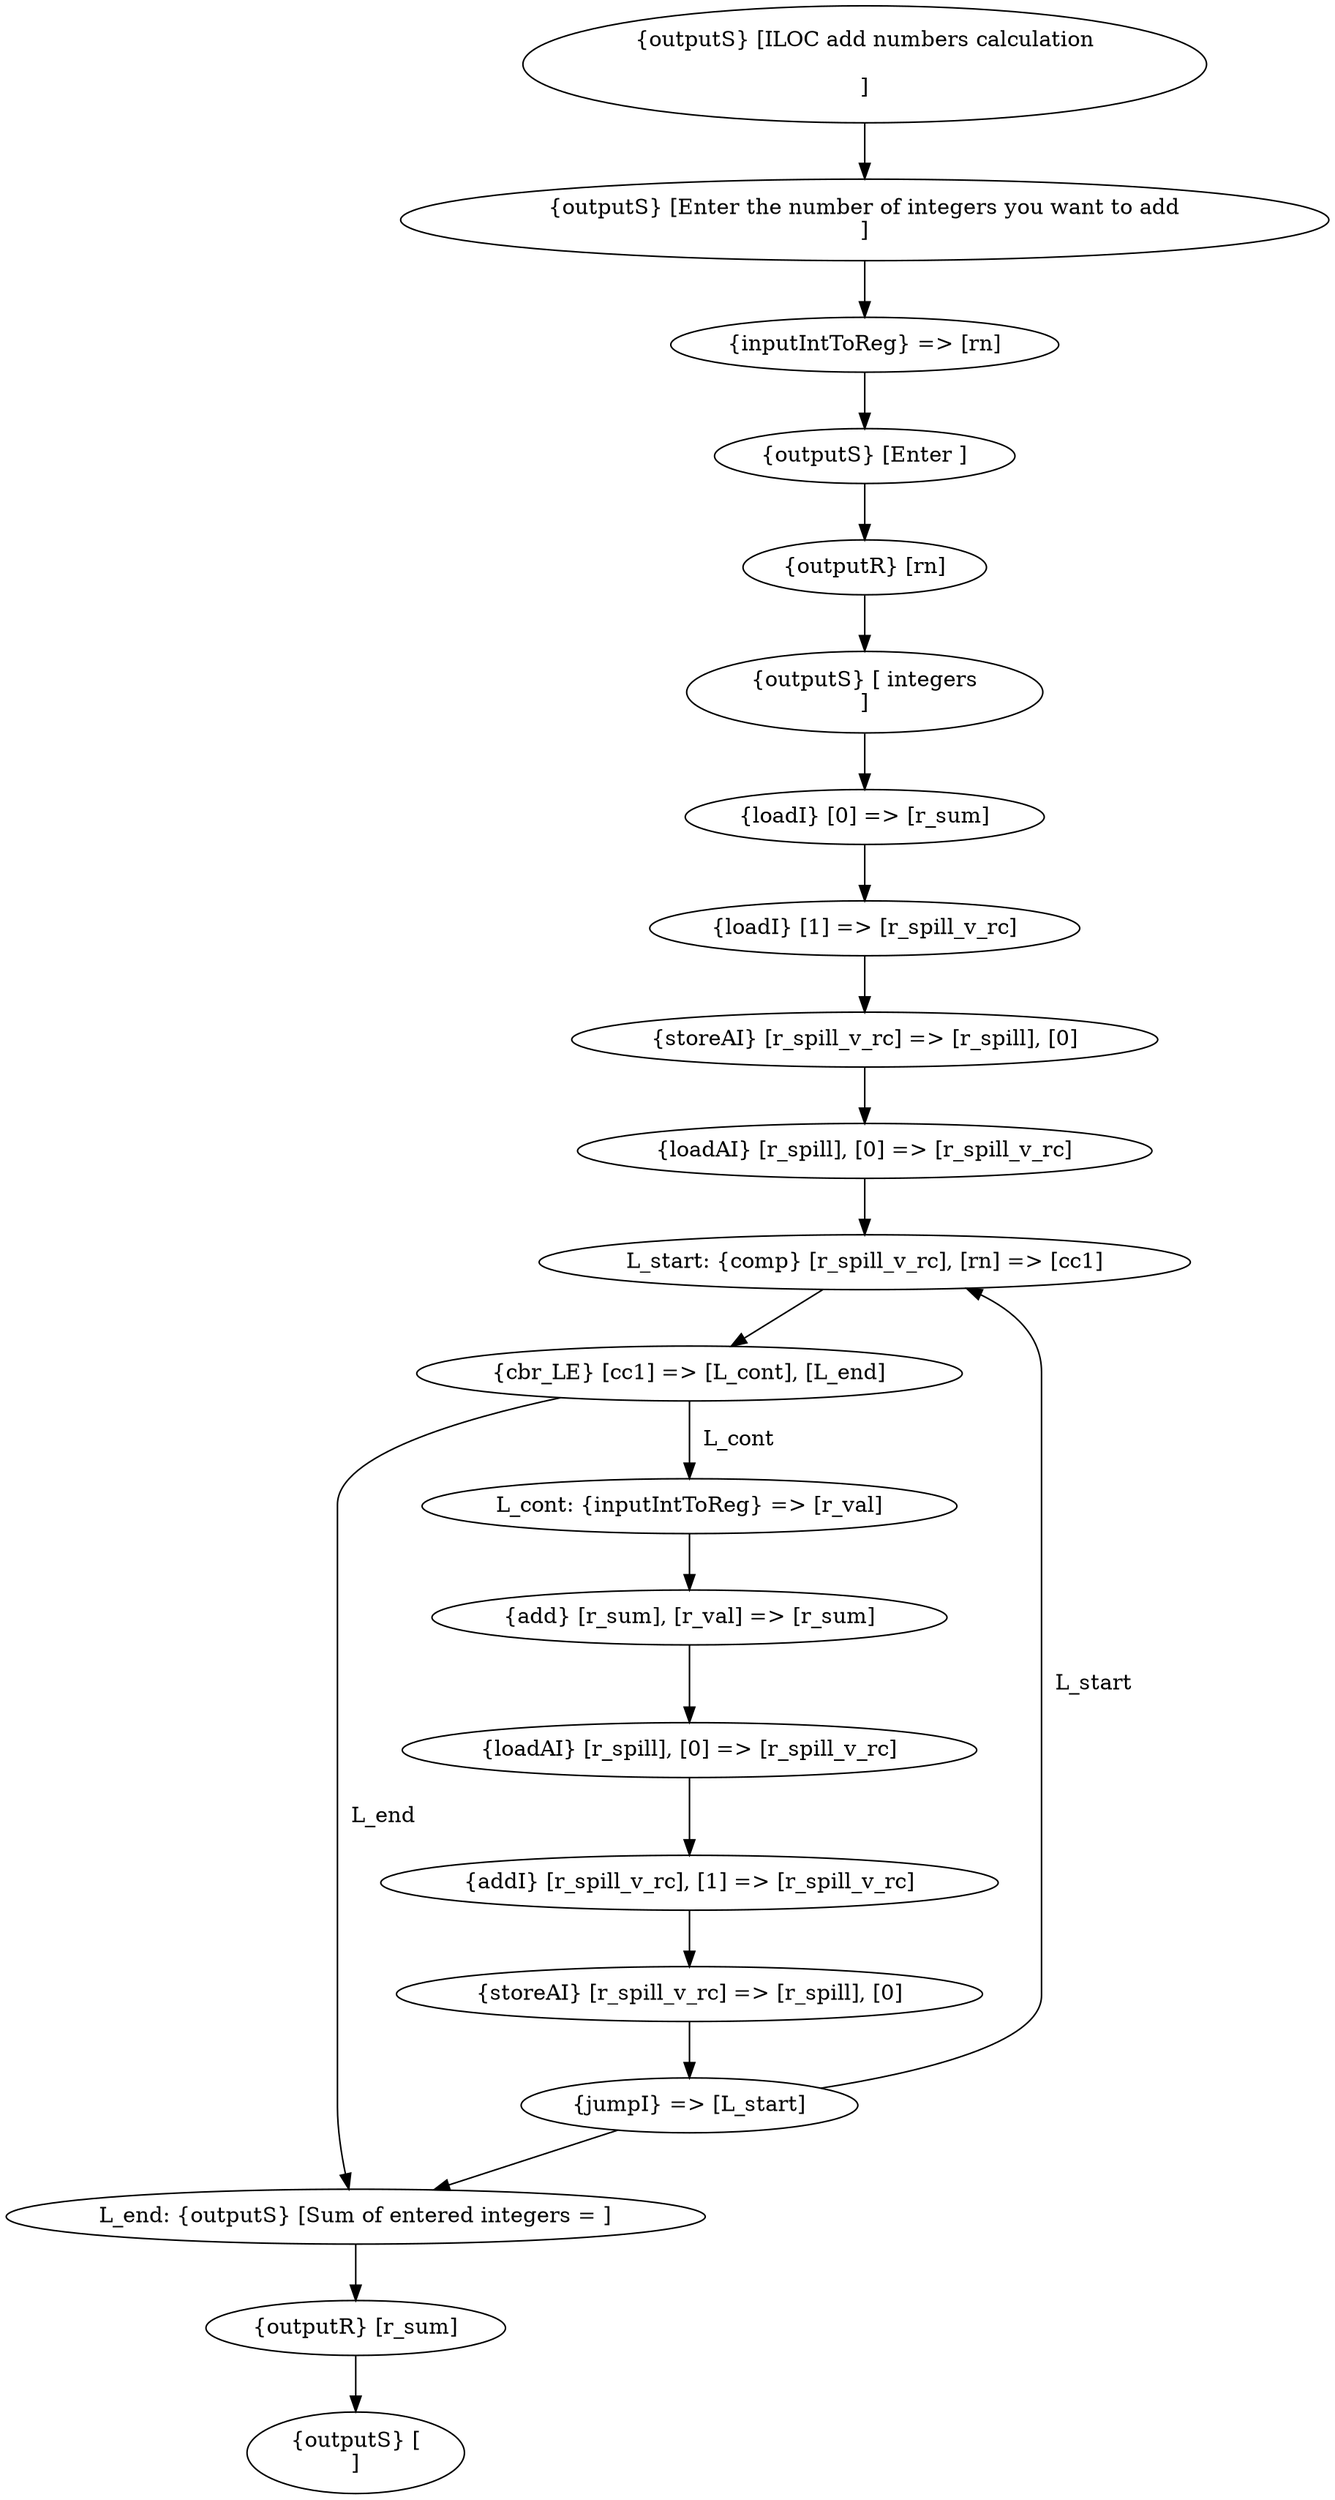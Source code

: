 digraph G {
  1 [ label="\{outputS\} \[ILOC add numbers calculation\n\n\]" ];
  2 [ label="\{outputS\} \[Enter the number of integers you want to add\n\]" ];
  3 [ label="\{inputIntToReg\} =\> \[rn\]" ];
  4 [ label="\{outputS\} \[Enter \]" ];
  5 [ label="\{outputR\} \[rn\]" ];
  6 [ label="\{outputS\} \[ integers\n\]" ];
  7 [ label="\{loadI\} \[0\] =\> \[r_sum\]" ];
  8 [ label="\{loadI\} \[1\] =\> \[r_spill_v_rc\]" ];
  9 [ label="\{storeAI\} \[r_spill_v_rc\] =\> \[r_spill\], \[0\]" ];
  10 [ label="\{loadAI\} \[r_spill\], \[0\] =\> \[r_spill_v_rc\]" ];
  11 [ label="L_start: \{comp\} \[r_spill_v_rc\], \[rn\] =\> \[cc1\]" ];
  12 [ label="\{cbr_LE\} \[cc1\] =\> \[L_cont\], \[L_end\]" ];
  13 [ label="L_cont: \{inputIntToReg\} =\> \[r_val\]" ];
  14 [ label="\{add\} \[r_sum\], \[r_val\] =\> \[r_sum\]" ];
  15 [ label="\{loadAI\} \[r_spill\], \[0\] =\> \[r_spill_v_rc\]" ];
  16 [ label="\{addI\} \[r_spill_v_rc\], \[1\] =\> \[r_spill_v_rc\]" ];
  17 [ label="\{storeAI\} \[r_spill_v_rc\] =\> \[r_spill\], \[0\]" ];
  18 [ label="\{jumpI\} =\> \[L_start\]" ];
  19 [ label="L_end: \{outputS\} \[Sum of entered integers = \]" ];
  20 [ label="\{outputR\} \[r_sum\]" ];
  21 [ label="\{outputS\} \[\n\]" ];
  1 -> 2 [ label="" ];
  2 -> 3 [ label="" ];
  3 -> 4 [ label="" ];
  4 -> 5 [ label="" ];
  5 -> 6 [ label="" ];
  6 -> 7 [ label="" ];
  7 -> 8 [ label="" ];
  8 -> 9 [ label="" ];
  9 -> 10 [ label="" ];
  10 -> 11 [ label="" ];
  11 -> 12 [ label="" ];
  12 -> 13 [ label="  L_cont" ];
  12 -> 19 [ label="  L_end" ];
  13 -> 14 [ label="" ];
  14 -> 15 [ label="" ];
  15 -> 16 [ label="" ];
  16 -> 17 [ label="" ];
  17 -> 18 [ label="" ];
  18 -> 11 [ label="  L_start" ];
  18 -> 19 [ label="" ];
  19 -> 20 [ label="" ];
  20 -> 21 [ label="" ];
}
